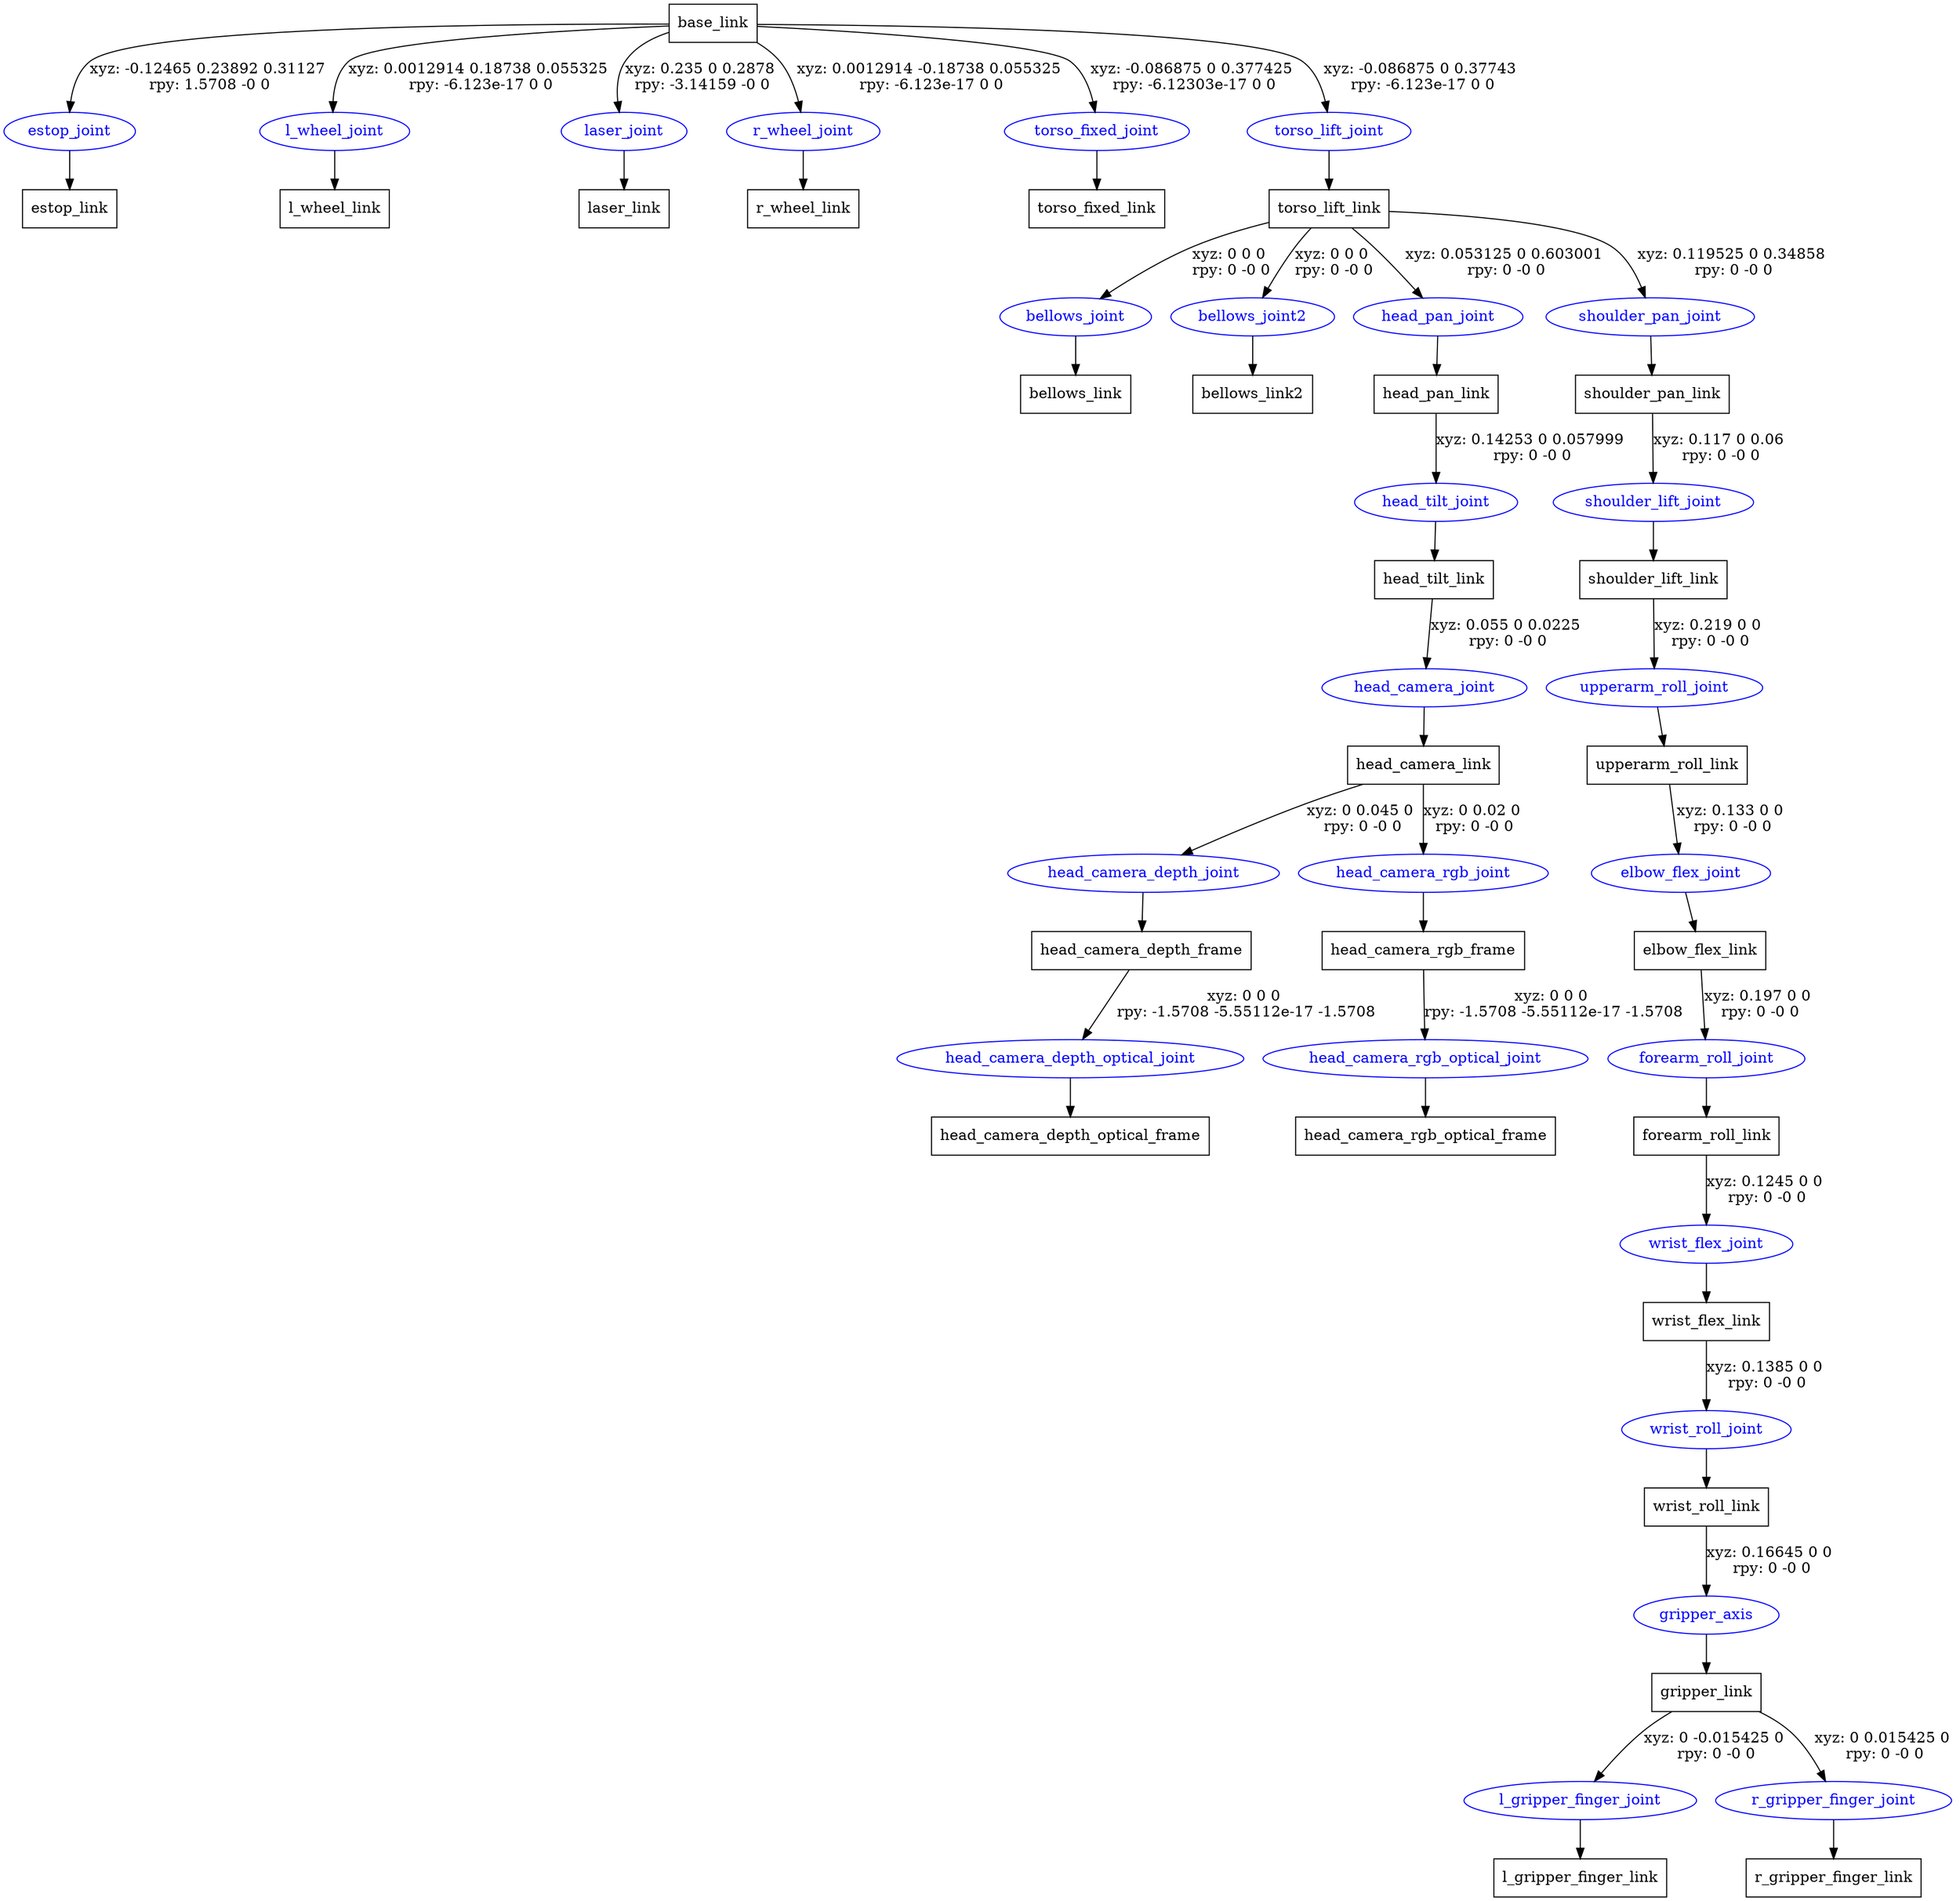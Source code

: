 digraph G {
node [shape=box];
"base_link" [label="base_link"];
"estop_link" [label="estop_link"];
"l_wheel_link" [label="l_wheel_link"];
"laser_link" [label="laser_link"];
"r_wheel_link" [label="r_wheel_link"];
"torso_fixed_link" [label="torso_fixed_link"];
"torso_lift_link" [label="torso_lift_link"];
"bellows_link" [label="bellows_link"];
"bellows_link2" [label="bellows_link2"];
"head_pan_link" [label="head_pan_link"];
"head_tilt_link" [label="head_tilt_link"];
"head_camera_link" [label="head_camera_link"];
"head_camera_depth_frame" [label="head_camera_depth_frame"];
"head_camera_depth_optical_frame" [label="head_camera_depth_optical_frame"];
"head_camera_rgb_frame" [label="head_camera_rgb_frame"];
"head_camera_rgb_optical_frame" [label="head_camera_rgb_optical_frame"];
"shoulder_pan_link" [label="shoulder_pan_link"];
"shoulder_lift_link" [label="shoulder_lift_link"];
"upperarm_roll_link" [label="upperarm_roll_link"];
"elbow_flex_link" [label="elbow_flex_link"];
"forearm_roll_link" [label="forearm_roll_link"];
"wrist_flex_link" [label="wrist_flex_link"];
"wrist_roll_link" [label="wrist_roll_link"];
"gripper_link" [label="gripper_link"];
"l_gripper_finger_link" [label="l_gripper_finger_link"];
"r_gripper_finger_link" [label="r_gripper_finger_link"];
node [shape=ellipse, color=blue, fontcolor=blue];
"base_link" -> "estop_joint" [label="xyz: -0.12465 0.23892 0.31127 \nrpy: 1.5708 -0 0"]
"estop_joint" -> "estop_link"
"base_link" -> "l_wheel_joint" [label="xyz: 0.0012914 0.18738 0.055325 \nrpy: -6.123e-17 0 0"]
"l_wheel_joint" -> "l_wheel_link"
"base_link" -> "laser_joint" [label="xyz: 0.235 0 0.2878 \nrpy: -3.14159 -0 0"]
"laser_joint" -> "laser_link"
"base_link" -> "r_wheel_joint" [label="xyz: 0.0012914 -0.18738 0.055325 \nrpy: -6.123e-17 0 0"]
"r_wheel_joint" -> "r_wheel_link"
"base_link" -> "torso_fixed_joint" [label="xyz: -0.086875 0 0.377425 \nrpy: -6.12303e-17 0 0"]
"torso_fixed_joint" -> "torso_fixed_link"
"base_link" -> "torso_lift_joint" [label="xyz: -0.086875 0 0.37743 \nrpy: -6.123e-17 0 0"]
"torso_lift_joint" -> "torso_lift_link"
"torso_lift_link" -> "bellows_joint" [label="xyz: 0 0 0 \nrpy: 0 -0 0"]
"bellows_joint" -> "bellows_link"
"torso_lift_link" -> "bellows_joint2" [label="xyz: 0 0 0 \nrpy: 0 -0 0"]
"bellows_joint2" -> "bellows_link2"
"torso_lift_link" -> "head_pan_joint" [label="xyz: 0.053125 0 0.603001 \nrpy: 0 -0 0"]
"head_pan_joint" -> "head_pan_link"
"head_pan_link" -> "head_tilt_joint" [label="xyz: 0.14253 0 0.057999 \nrpy: 0 -0 0"]
"head_tilt_joint" -> "head_tilt_link"
"head_tilt_link" -> "head_camera_joint" [label="xyz: 0.055 0 0.0225 \nrpy: 0 -0 0"]
"head_camera_joint" -> "head_camera_link"
"head_camera_link" -> "head_camera_depth_joint" [label="xyz: 0 0.045 0 \nrpy: 0 -0 0"]
"head_camera_depth_joint" -> "head_camera_depth_frame"
"head_camera_depth_frame" -> "head_camera_depth_optical_joint" [label="xyz: 0 0 0 \nrpy: -1.5708 -5.55112e-17 -1.5708"]
"head_camera_depth_optical_joint" -> "head_camera_depth_optical_frame"
"head_camera_link" -> "head_camera_rgb_joint" [label="xyz: 0 0.02 0 \nrpy: 0 -0 0"]
"head_camera_rgb_joint" -> "head_camera_rgb_frame"
"head_camera_rgb_frame" -> "head_camera_rgb_optical_joint" [label="xyz: 0 0 0 \nrpy: -1.5708 -5.55112e-17 -1.5708"]
"head_camera_rgb_optical_joint" -> "head_camera_rgb_optical_frame"
"torso_lift_link" -> "shoulder_pan_joint" [label="xyz: 0.119525 0 0.34858 \nrpy: 0 -0 0"]
"shoulder_pan_joint" -> "shoulder_pan_link"
"shoulder_pan_link" -> "shoulder_lift_joint" [label="xyz: 0.117 0 0.06 \nrpy: 0 -0 0"]
"shoulder_lift_joint" -> "shoulder_lift_link"
"shoulder_lift_link" -> "upperarm_roll_joint" [label="xyz: 0.219 0 0 \nrpy: 0 -0 0"]
"upperarm_roll_joint" -> "upperarm_roll_link"
"upperarm_roll_link" -> "elbow_flex_joint" [label="xyz: 0.133 0 0 \nrpy: 0 -0 0"]
"elbow_flex_joint" -> "elbow_flex_link"
"elbow_flex_link" -> "forearm_roll_joint" [label="xyz: 0.197 0 0 \nrpy: 0 -0 0"]
"forearm_roll_joint" -> "forearm_roll_link"
"forearm_roll_link" -> "wrist_flex_joint" [label="xyz: 0.1245 0 0 \nrpy: 0 -0 0"]
"wrist_flex_joint" -> "wrist_flex_link"
"wrist_flex_link" -> "wrist_roll_joint" [label="xyz: 0.1385 0 0 \nrpy: 0 -0 0"]
"wrist_roll_joint" -> "wrist_roll_link"
"wrist_roll_link" -> "gripper_axis" [label="xyz: 0.16645 0 0 \nrpy: 0 -0 0"]
"gripper_axis" -> "gripper_link"
"gripper_link" -> "l_gripper_finger_joint" [label="xyz: 0 -0.015425 0 \nrpy: 0 -0 0"]
"l_gripper_finger_joint" -> "l_gripper_finger_link"
"gripper_link" -> "r_gripper_finger_joint" [label="xyz: 0 0.015425 0 \nrpy: 0 -0 0"]
"r_gripper_finger_joint" -> "r_gripper_finger_link"
}

